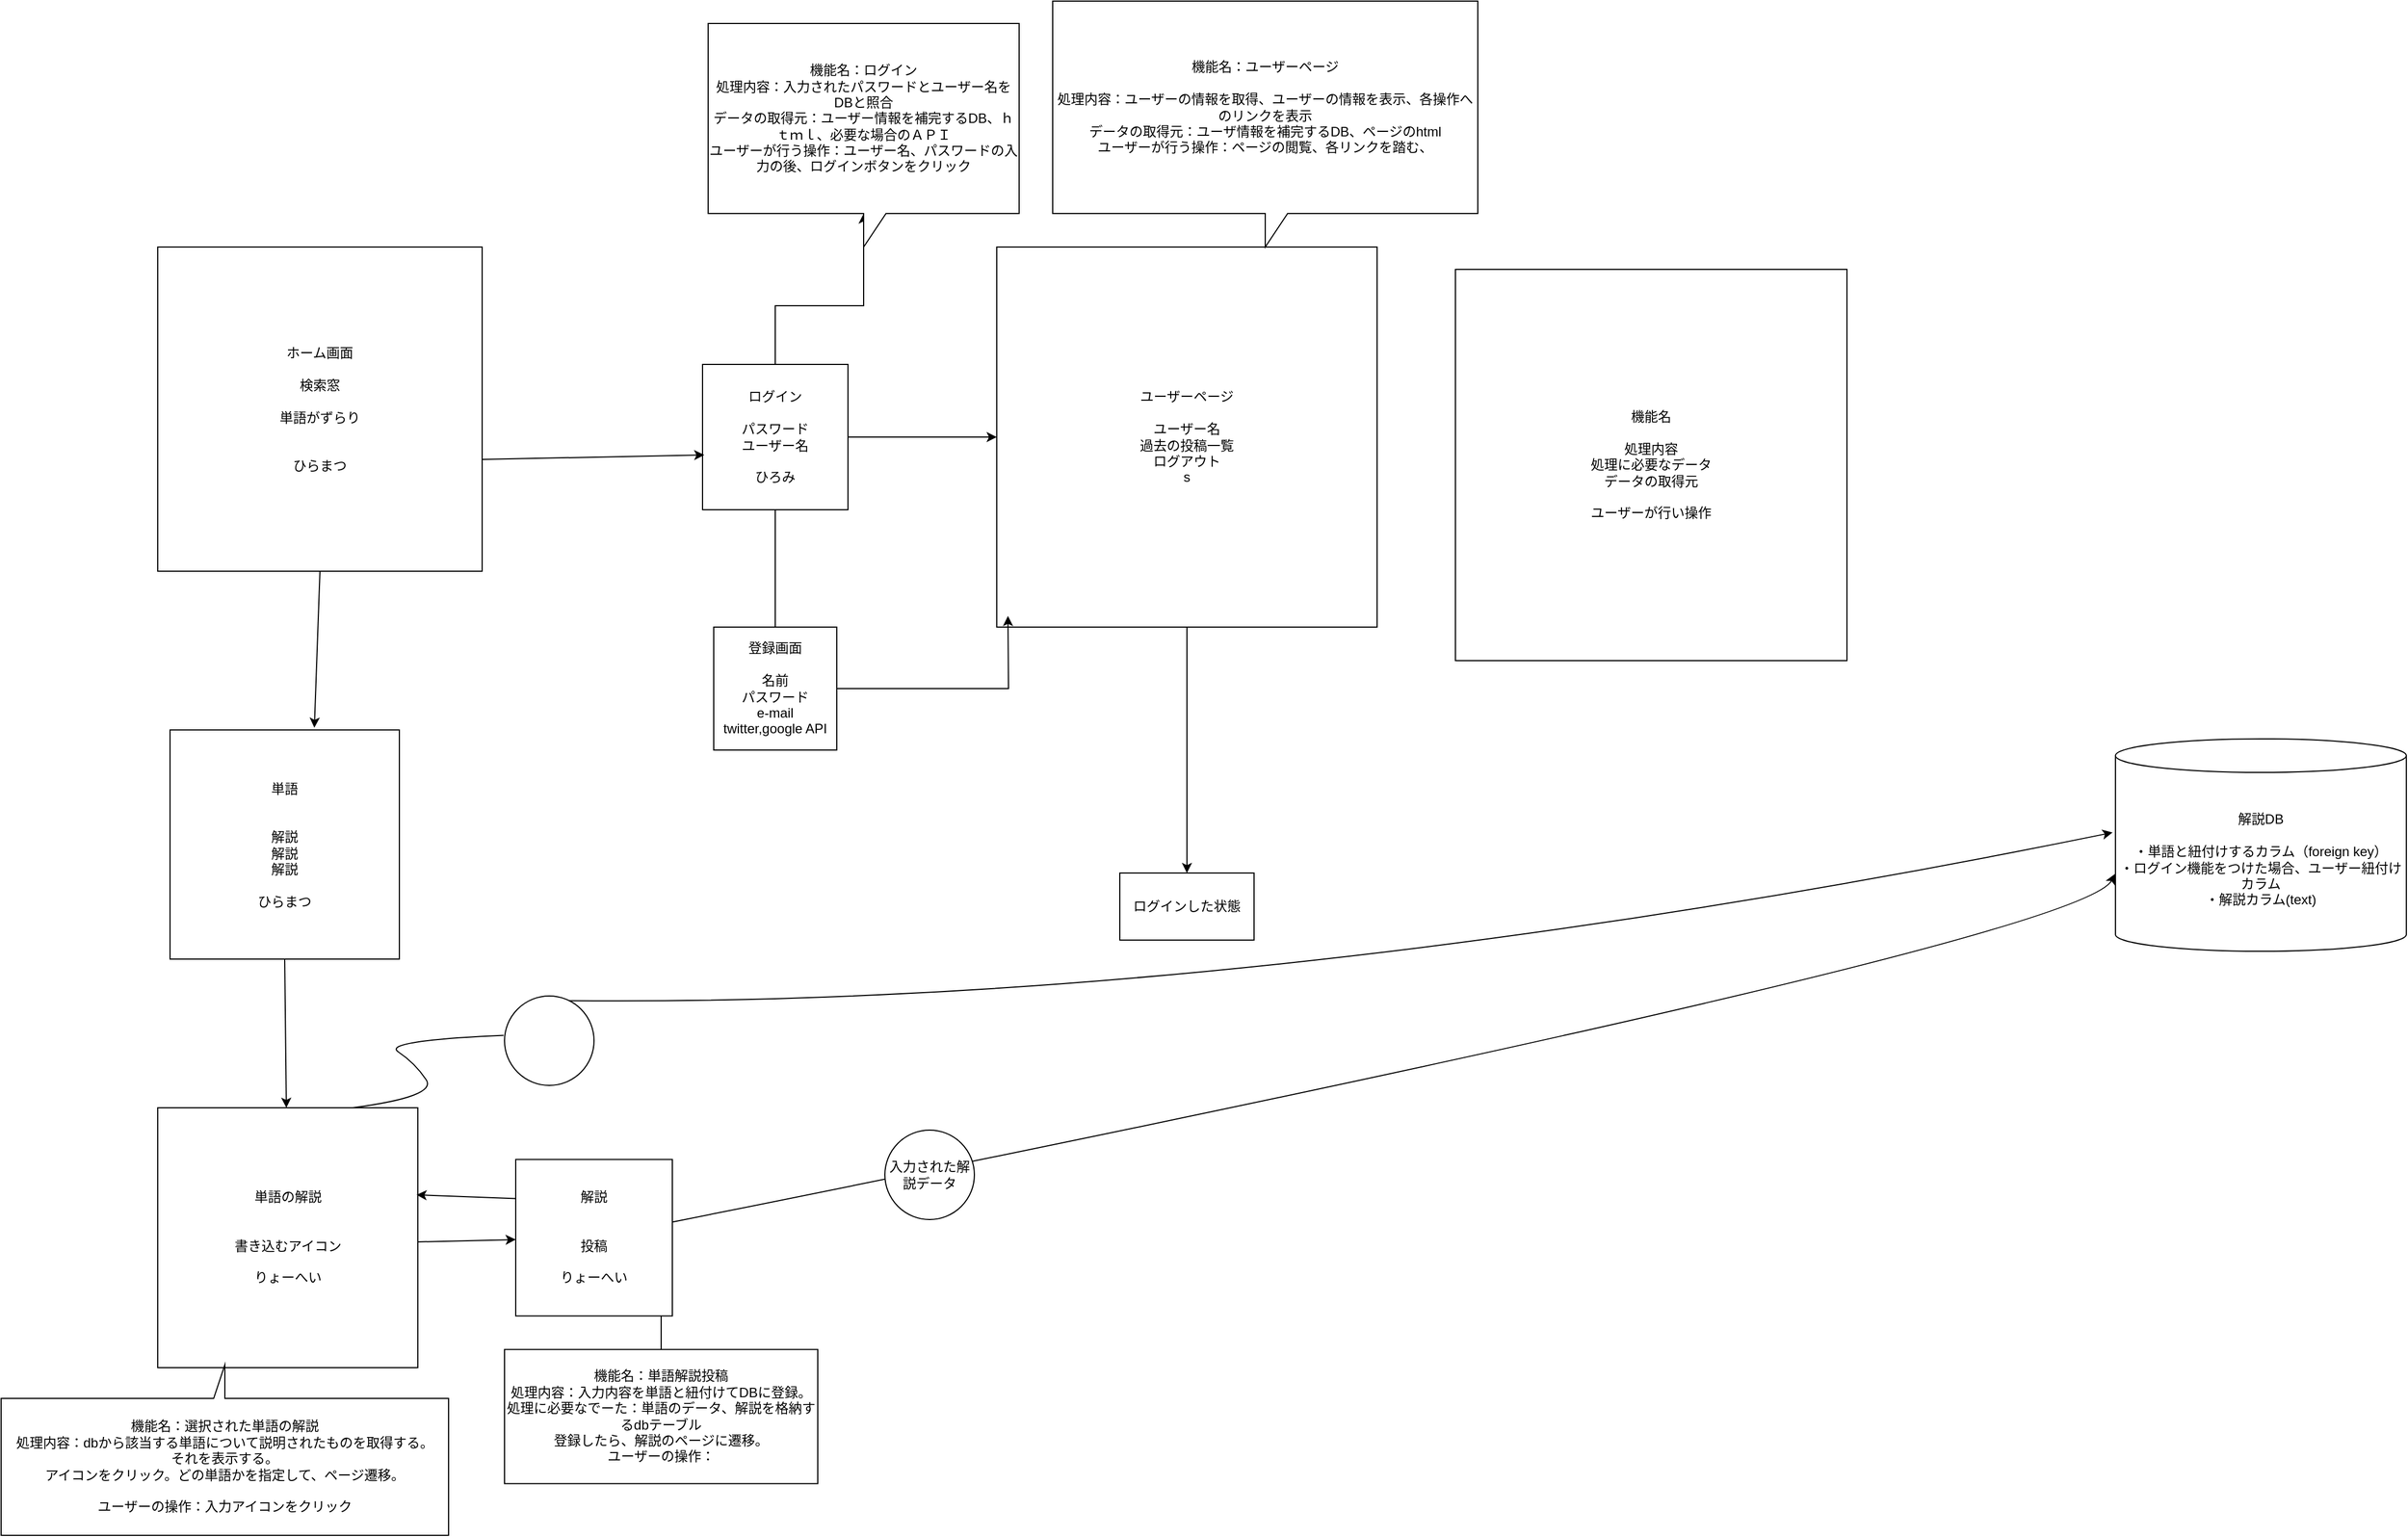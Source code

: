 <mxfile>
    <diagram id="L15tOZfDJ0sB663_3Ugt" name="ページ1">
        <mxGraphModel dx="538" dy="1610" grid="1" gridSize="10" guides="1" tooltips="1" connect="1" arrows="1" fold="1" page="1" pageScale="1" pageWidth="827" pageHeight="1169" math="0" shadow="0">
            <root>
                <mxCell id="0"/>
                <mxCell id="1" parent="0"/>
                <mxCell id="2" value="ホーム画面&lt;br&gt;&lt;br&gt;検索窓&lt;br&gt;&lt;br&gt;単語がずらり&lt;br&gt;&lt;br&gt;&lt;br&gt;ひらまつ" style="whiteSpace=wrap;html=1;aspect=fixed;" parent="1" vertex="1">
                    <mxGeometry x="210" y="50" width="290" height="290" as="geometry"/>
                </mxCell>
                <mxCell id="4" value="" style="endArrow=classic;html=1;exitX=0.5;exitY=1;exitDx=0;exitDy=0;" parent="1" source="2" edge="1">
                    <mxGeometry width="50" height="50" relative="1" as="geometry">
                        <mxPoint x="350" y="410" as="sourcePoint"/>
                        <mxPoint x="350" y="480" as="targetPoint"/>
                    </mxGeometry>
                </mxCell>
                <mxCell id="5" value="単語&lt;br&gt;&lt;br&gt;&lt;br&gt;解説&lt;br&gt;解説&lt;br&gt;解説&lt;br&gt;&lt;br&gt;ひらまつ" style="whiteSpace=wrap;html=1;aspect=fixed;" parent="1" vertex="1">
                    <mxGeometry x="221" y="482" width="205" height="205" as="geometry"/>
                </mxCell>
                <mxCell id="6" value="" style="endArrow=classic;html=1;exitX=0.5;exitY=1;exitDx=0;exitDy=0;" parent="1" source="5" target="7" edge="1">
                    <mxGeometry width="50" height="50" relative="1" as="geometry">
                        <mxPoint x="390" y="860" as="sourcePoint"/>
                        <mxPoint x="323" y="810" as="targetPoint"/>
                    </mxGeometry>
                </mxCell>
                <mxCell id="7" value="単語の解説&lt;br&gt;&lt;br&gt;&lt;br&gt;書き込むアイコン&lt;br&gt;&lt;br&gt;りょーへい" style="whiteSpace=wrap;html=1;aspect=fixed;" parent="1" vertex="1">
                    <mxGeometry x="210" y="820" width="232.5" height="232.5" as="geometry"/>
                </mxCell>
                <mxCell id="8" value="" style="endArrow=classic;html=1;" parent="1" target="9" edge="1">
                    <mxGeometry width="50" height="50" relative="1" as="geometry">
                        <mxPoint x="442.5" y="940" as="sourcePoint"/>
                        <mxPoint x="493" y="940" as="targetPoint"/>
                    </mxGeometry>
                </mxCell>
                <mxCell id="9" value="解説&lt;br&gt;&lt;br&gt;&lt;br&gt;投稿&lt;br&gt;&lt;br&gt;りょーへい" style="whiteSpace=wrap;html=1;aspect=fixed;" parent="1" vertex="1">
                    <mxGeometry x="530" y="866.25" width="140" height="140" as="geometry"/>
                </mxCell>
                <mxCell id="21" value="" style="edgeStyle=orthogonalEdgeStyle;rounded=0;orthogonalLoop=1;jettySize=auto;html=1;" parent="1" source="10" target="20" edge="1">
                    <mxGeometry relative="1" as="geometry"/>
                </mxCell>
                <mxCell id="10" value="ユーザーページ&lt;br&gt;&lt;br&gt;ユーザー名&lt;br&gt;過去の投稿一覧&lt;br&gt;ログアウト&lt;br&gt;s&lt;br&gt;" style="whiteSpace=wrap;html=1;aspect=fixed;" parent="1" vertex="1">
                    <mxGeometry x="960" y="50" width="340" height="340" as="geometry"/>
                </mxCell>
                <mxCell id="14" value="" style="edgeStyle=orthogonalEdgeStyle;rounded=0;orthogonalLoop=1;jettySize=auto;html=1;" parent="1" source="11" edge="1">
                    <mxGeometry relative="1" as="geometry">
                        <mxPoint x="762" y="400" as="targetPoint"/>
                    </mxGeometry>
                </mxCell>
                <mxCell id="19" value="" style="edgeStyle=orthogonalEdgeStyle;rounded=0;orthogonalLoop=1;jettySize=auto;html=1;entryX=0;entryY=0.5;entryDx=0;entryDy=0;" parent="1" source="11" target="10" edge="1">
                    <mxGeometry relative="1" as="geometry">
                        <mxPoint x="912" y="220" as="targetPoint"/>
                    </mxGeometry>
                </mxCell>
                <mxCell id="25" value="" style="edgeStyle=orthogonalEdgeStyle;rounded=0;orthogonalLoop=1;jettySize=auto;html=1;" parent="1" source="11" target="24" edge="1">
                    <mxGeometry relative="1" as="geometry"/>
                </mxCell>
                <mxCell id="11" value="ログイン&lt;br&gt;&lt;br&gt;パスワード&lt;br&gt;ユーザー名&lt;br&gt;&lt;br&gt;ひろみ" style="whiteSpace=wrap;html=1;aspect=fixed;" parent="1" vertex="1">
                    <mxGeometry x="697" y="155" width="130" height="130" as="geometry"/>
                </mxCell>
                <mxCell id="12" value="" style="endArrow=classic;html=1;entryX=0.012;entryY=0.623;entryDx=0;entryDy=0;entryPerimeter=0;" parent="1" target="11" edge="1">
                    <mxGeometry width="50" height="50" relative="1" as="geometry">
                        <mxPoint x="500" y="240" as="sourcePoint"/>
                        <mxPoint x="550" y="190" as="targetPoint"/>
                    </mxGeometry>
                </mxCell>
                <mxCell id="17" value="" style="edgeStyle=orthogonalEdgeStyle;rounded=0;orthogonalLoop=1;jettySize=auto;html=1;" parent="1" source="15" edge="1">
                    <mxGeometry relative="1" as="geometry">
                        <mxPoint x="970" y="380" as="targetPoint"/>
                    </mxGeometry>
                </mxCell>
                <mxCell id="15" value="登録画面&lt;br&gt;&lt;br&gt;名前&lt;br&gt;パスワード&lt;br&gt;e-mail&lt;br&gt;twitter,google API" style="whiteSpace=wrap;html=1;aspect=fixed;" parent="1" vertex="1">
                    <mxGeometry x="707" y="390" width="110" height="110" as="geometry"/>
                </mxCell>
                <mxCell id="20" value="ログインした状態" style="whiteSpace=wrap;html=1;" parent="1" vertex="1">
                    <mxGeometry x="1070" y="610" width="120" height="60" as="geometry"/>
                </mxCell>
                <mxCell id="22" value="機能名&lt;br&gt;&lt;br&gt;処理内容&lt;br&gt;処理に必要なデータ&lt;br&gt;データの取得元&lt;br&gt;&lt;br&gt;ユーザーが行い操作" style="whiteSpace=wrap;html=1;aspect=fixed;" parent="1" vertex="1">
                    <mxGeometry x="1370" y="70" width="350" height="350" as="geometry"/>
                </mxCell>
                <mxCell id="23" value="機能名：ユーザーページ&lt;br&gt;&lt;br&gt;処理内容：ユーザーの情報を取得、ユーザーの情報を表示、各操作へのリンクを表示&lt;br&gt;データの取得元：ユーザ情報を補完するDB、ページのhtml&lt;br&gt;ユーザーが行う操作：ページの閲覧、各リンクを踏む、" style="shape=callout;whiteSpace=wrap;html=1;perimeter=calloutPerimeter;" parent="1" vertex="1">
                    <mxGeometry x="1010" y="-170" width="380" height="220" as="geometry"/>
                </mxCell>
                <mxCell id="24" value="機能名：ログイン&lt;br&gt;処理内容：入力されたパスワードとユーザー名をDBと照合&lt;br&gt;データの取得元：ユーザー情報を補完するDB、ｈｔｍｌ、必要な場合のＡＰＩ&lt;br&gt;ユーザーが行う操作：ユーザー名、パスワードの入力の後、ログインボタンをクリック" style="shape=callout;whiteSpace=wrap;html=1;perimeter=calloutPerimeter;" parent="1" vertex="1">
                    <mxGeometry x="702" y="-150" width="278" height="200" as="geometry"/>
                </mxCell>
                <mxCell id="27" value="機能名：選択された単語の解説&lt;br&gt;処理内容：dbから該当する単語について説明されたものを取得する。&lt;br&gt;それを表示する。&lt;br&gt;アイコンをクリック。どの単語かを指定して、ページ遷移。&lt;br&gt;&lt;br&gt;ユーザーの操作：入力アイコンをクリック" style="shape=callout;whiteSpace=wrap;html=1;perimeter=calloutPerimeter;base=10;direction=west;rotation=0;" vertex="1" parent="1">
                    <mxGeometry x="70" y="1050" width="400" height="152.5" as="geometry"/>
                </mxCell>
                <mxCell id="29" value="機能名：単語解説投稿&lt;br&gt;処理内容：入力内容を単語と紐付けてDBに登録。&lt;br&gt;処理に必要なでーた：単語のデータ、解説を格納するdbテーブル&lt;br&gt;登録したら、解説のページに遷移。&lt;br&gt;ユーザーの操作：" style="shape=callout;whiteSpace=wrap;html=1;perimeter=calloutPerimeter;direction=west;base=0;" vertex="1" parent="1">
                    <mxGeometry x="520" y="1006.25" width="280" height="150" as="geometry"/>
                </mxCell>
                <mxCell id="30" value="" style="endArrow=classic;html=1;exitX=0;exitY=0.25;exitDx=0;exitDy=0;entryX=0.995;entryY=0.335;entryDx=0;entryDy=0;entryPerimeter=0;" edge="1" parent="1" source="9" target="7">
                    <mxGeometry width="50" height="50" relative="1" as="geometry">
                        <mxPoint x="510" y="890" as="sourcePoint"/>
                        <mxPoint x="440" y="840" as="targetPoint"/>
                    </mxGeometry>
                </mxCell>
                <mxCell id="31" value="解説DB&lt;br&gt;&lt;br&gt;・単語と紐付けするカラム（foreign key）&lt;br&gt;・ログイン機能をつけた場合、ユーザー紐付けカラム&lt;br&gt;・解説カラム(text)&lt;br&gt;" style="shape=cylinder3;whiteSpace=wrap;html=1;boundedLbl=1;backgroundOutline=1;size=15;" vertex="1" parent="1">
                    <mxGeometry x="1960" y="490" width="260" height="190" as="geometry"/>
                </mxCell>
                <mxCell id="34" value="" style="curved=1;endArrow=classic;html=1;entryX=-0.002;entryY=0.636;entryDx=0;entryDy=0;entryPerimeter=0;" edge="1" parent="1" source="9" target="31">
                    <mxGeometry width="50" height="50" relative="1" as="geometry">
                        <mxPoint x="670" y="986.25" as="sourcePoint"/>
                        <mxPoint x="740.711" y="936.25" as="targetPoint"/>
                        <Array as="points">
                            <mxPoint x="1930" y="670"/>
                        </Array>
                    </mxGeometry>
                </mxCell>
                <mxCell id="35" value="入力された解説データ" style="ellipse;whiteSpace=wrap;html=1;aspect=fixed;" vertex="1" parent="1">
                    <mxGeometry x="860" y="840" width="80" height="80" as="geometry"/>
                </mxCell>
                <mxCell id="38" value="" style="curved=1;endArrow=classic;html=1;exitX=0.75;exitY=0;exitDx=0;exitDy=0;entryX=-0.01;entryY=0.441;entryDx=0;entryDy=0;entryPerimeter=0;startArrow=none;" edge="1" parent="1" source="39" target="31">
                    <mxGeometry width="50" height="50" relative="1" as="geometry">
                        <mxPoint x="390" y="816" as="sourcePoint"/>
                        <mxPoint x="1872.778" y="640" as="targetPoint"/>
                        <Array as="points">
                            <mxPoint x="1190" y="730"/>
                        </Array>
                    </mxGeometry>
                </mxCell>
                <mxCell id="39" value="" style="ellipse;whiteSpace=wrap;html=1;aspect=fixed;" vertex="1" parent="1">
                    <mxGeometry x="520" y="720" width="80" height="80" as="geometry"/>
                </mxCell>
                <mxCell id="40" value="" style="curved=1;endArrow=none;html=1;exitX=0.75;exitY=0;exitDx=0;exitDy=0;entryX=-0.01;entryY=0.441;entryDx=0;entryDy=0;entryPerimeter=0;" edge="1" parent="1" source="7" target="39">
                    <mxGeometry width="50" height="50" relative="1" as="geometry">
                        <mxPoint x="384.375" y="820" as="sourcePoint"/>
                        <mxPoint x="1957.4" y="573.79" as="targetPoint"/>
                        <Array as="points">
                            <mxPoint x="460" y="810"/>
                            <mxPoint x="440" y="780"/>
                            <mxPoint x="410" y="760"/>
                        </Array>
                    </mxGeometry>
                </mxCell>
            </root>
        </mxGraphModel>
    </diagram>
</mxfile>